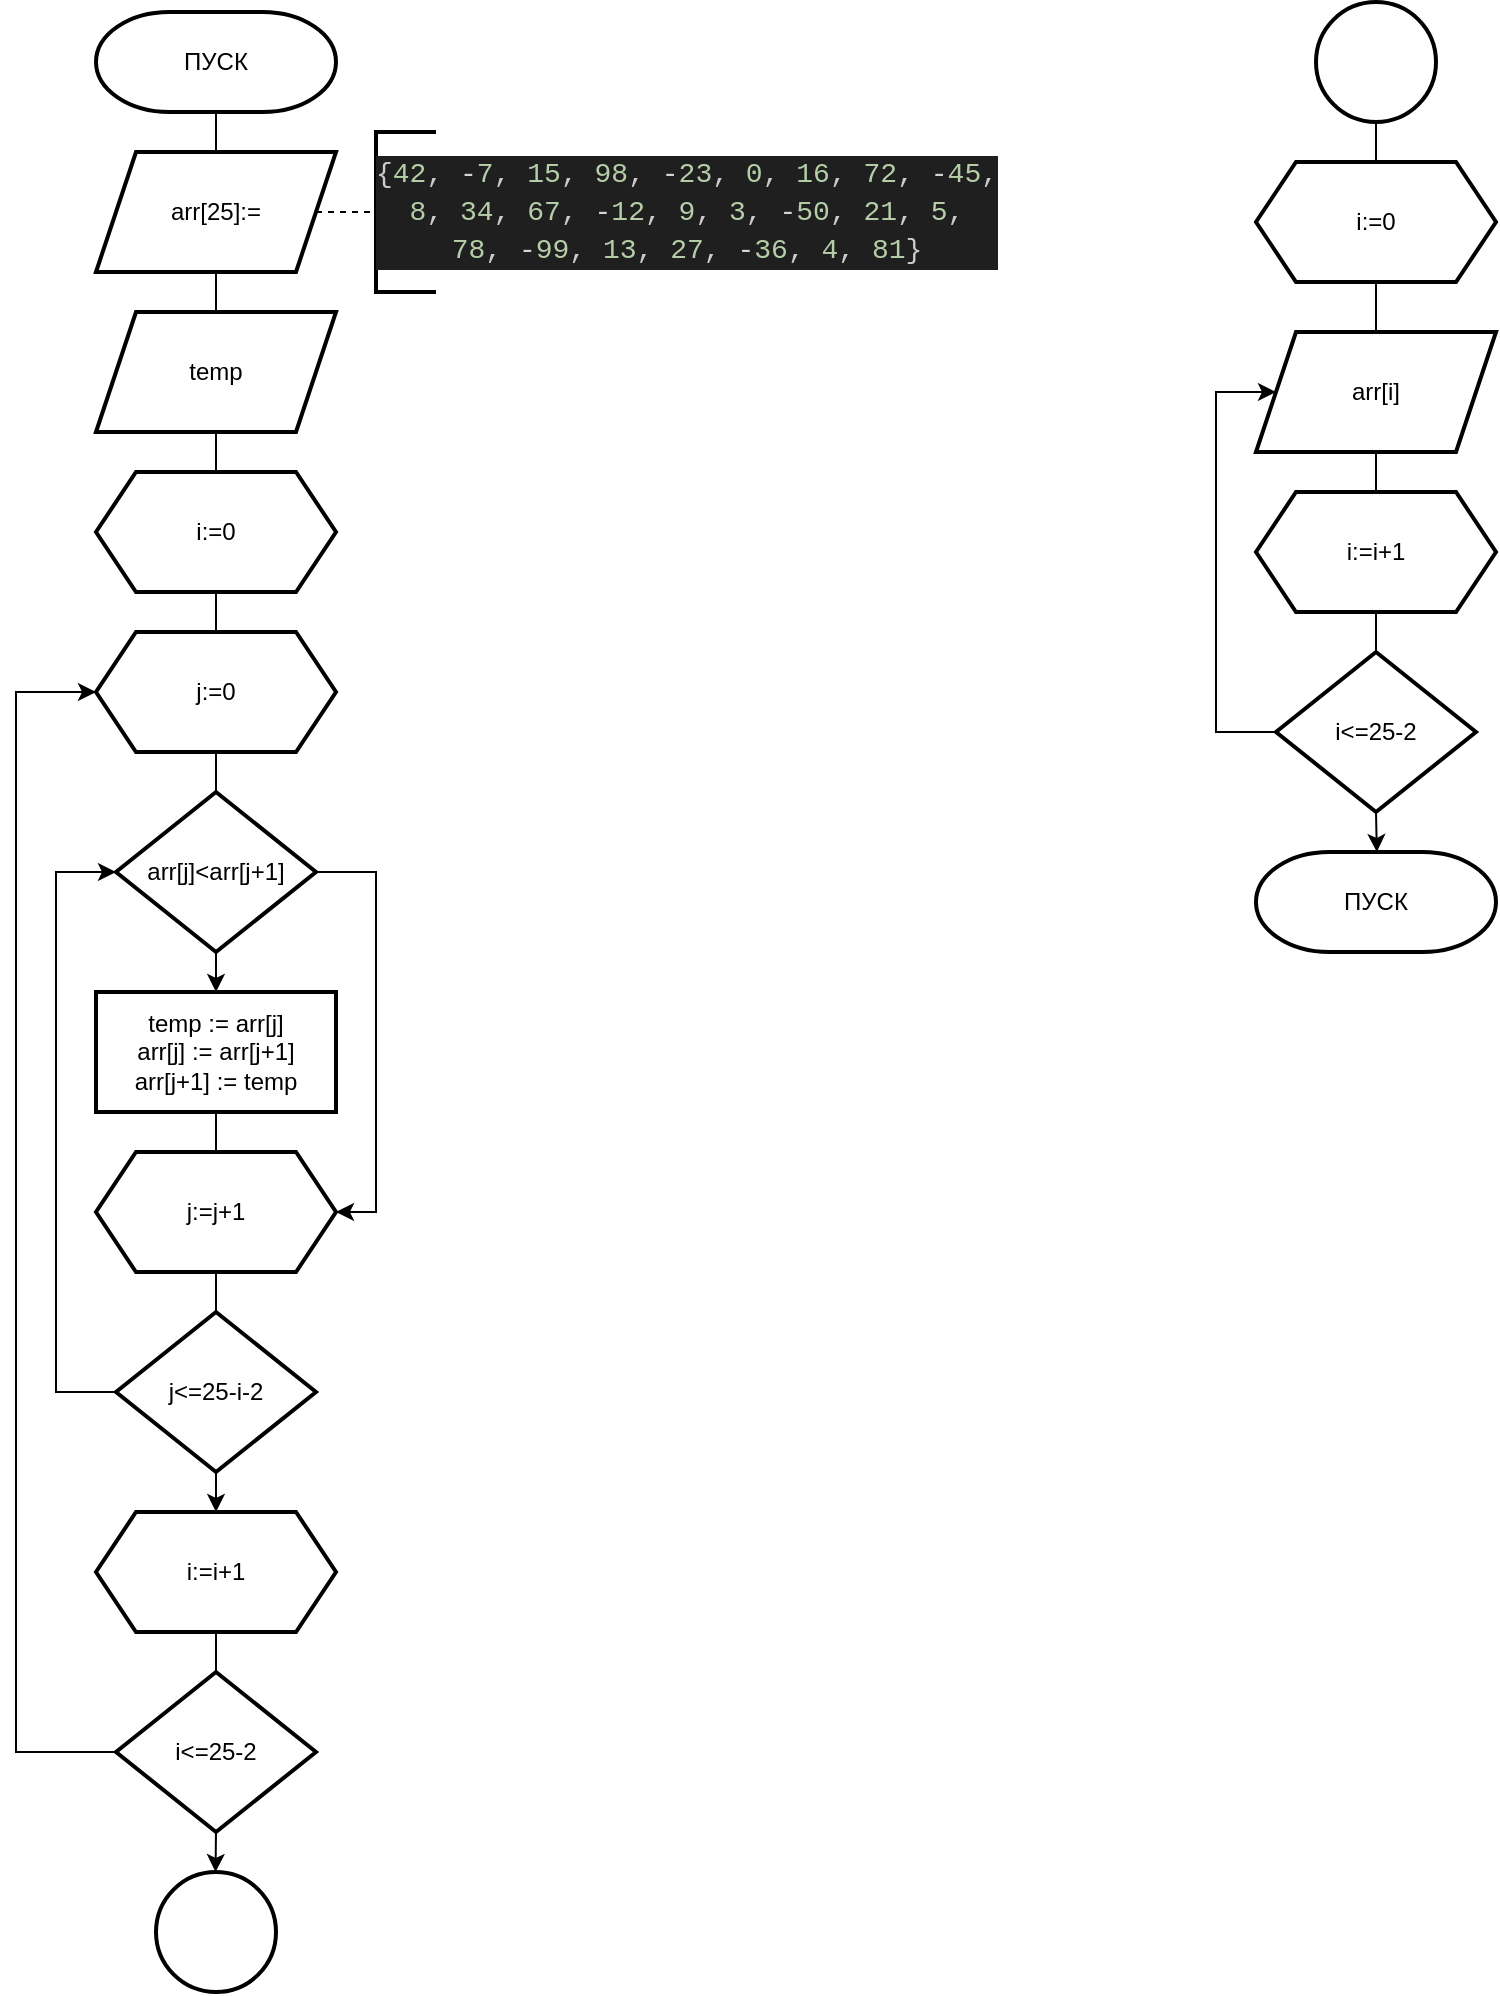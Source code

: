 <mxfile version="24.7.8">
  <diagram name="Страница — 1" id="xleKp4-g4241xo15h8ZU">
    <mxGraphModel dx="1549" dy="956" grid="1" gridSize="10" guides="1" tooltips="1" connect="1" arrows="1" fold="1" page="1" pageScale="1" pageWidth="827" pageHeight="1169" math="0" shadow="0">
      <root>
        <mxCell id="0" />
        <mxCell id="1" parent="0" />
        <mxCell id="gYybM3Zmo2y0A4SfLDxB-6" style="edgeStyle=orthogonalEdgeStyle;rounded=0;orthogonalLoop=1;jettySize=auto;html=1;exitX=0.5;exitY=1;exitDx=0;exitDy=0;exitPerimeter=0;entryX=0.5;entryY=0;entryDx=0;entryDy=0;endArrow=none;endFill=0;" edge="1" parent="1" source="gYybM3Zmo2y0A4SfLDxB-4" target="gYybM3Zmo2y0A4SfLDxB-5">
          <mxGeometry relative="1" as="geometry" />
        </mxCell>
        <mxCell id="gYybM3Zmo2y0A4SfLDxB-4" value="ПУСК" style="strokeWidth=2;html=1;shape=mxgraph.flowchart.terminator;whiteSpace=wrap;" vertex="1" parent="1">
          <mxGeometry x="80" y="30" width="120" height="50" as="geometry" />
        </mxCell>
        <mxCell id="gYybM3Zmo2y0A4SfLDxB-11" style="edgeStyle=orthogonalEdgeStyle;rounded=0;orthogonalLoop=1;jettySize=auto;html=1;exitX=0.5;exitY=1;exitDx=0;exitDy=0;entryX=0.5;entryY=0;entryDx=0;entryDy=0;endArrow=none;endFill=0;" edge="1" parent="1" source="gYybM3Zmo2y0A4SfLDxB-5" target="gYybM3Zmo2y0A4SfLDxB-10">
          <mxGeometry relative="1" as="geometry" />
        </mxCell>
        <mxCell id="gYybM3Zmo2y0A4SfLDxB-5" value="arr[25]:=" style="shape=parallelogram;perimeter=parallelogramPerimeter;whiteSpace=wrap;html=1;fixedSize=1;strokeWidth=2;" vertex="1" parent="1">
          <mxGeometry x="80" y="100" width="120" height="60" as="geometry" />
        </mxCell>
        <mxCell id="gYybM3Zmo2y0A4SfLDxB-7" value="" style="strokeWidth=2;html=1;shape=mxgraph.flowchart.annotation_1;align=left;pointerEvents=1;" vertex="1" parent="1">
          <mxGeometry x="220" y="90" width="30" height="80" as="geometry" />
        </mxCell>
        <mxCell id="gYybM3Zmo2y0A4SfLDxB-8" value="&lt;div style=&quot;color: rgb(204, 204, 204); background-color: rgb(31, 31, 31); font-family: Consolas, &amp;quot;Courier New&amp;quot;, monospace; font-size: 14px; line-height: 19px; white-space-collapse: preserve;&quot;&gt;{&lt;span style=&quot;color: #b5cea8;&quot;&gt;42&lt;/span&gt;, &lt;span style=&quot;color: #d4d4d4;&quot;&gt;-&lt;/span&gt;&lt;span style=&quot;color: #b5cea8;&quot;&gt;7&lt;/span&gt;, &lt;span style=&quot;color: #b5cea8;&quot;&gt;15&lt;/span&gt;, &lt;span style=&quot;color: #b5cea8;&quot;&gt;98&lt;/span&gt;, &lt;span style=&quot;color: #d4d4d4;&quot;&gt;-&lt;/span&gt;&lt;span style=&quot;color: #b5cea8;&quot;&gt;23&lt;/span&gt;, &lt;span style=&quot;color: #b5cea8;&quot;&gt;0&lt;/span&gt;, &lt;span style=&quot;color: #b5cea8;&quot;&gt;16&lt;/span&gt;, &lt;span style=&quot;color: #b5cea8;&quot;&gt;72&lt;/span&gt;, &lt;span style=&quot;color: #d4d4d4;&quot;&gt;-&lt;/span&gt;&lt;span style=&quot;color: #b5cea8;&quot;&gt;45&lt;/span&gt;,&lt;/div&gt;&lt;div style=&quot;color: rgb(204, 204, 204); background-color: rgb(31, 31, 31); font-family: Consolas, &amp;quot;Courier New&amp;quot;, monospace; font-size: 14px; line-height: 19px; white-space-collapse: preserve;&quot;&gt; &lt;span style=&quot;color: #b5cea8;&quot;&gt;8&lt;/span&gt;, &lt;span style=&quot;color: #b5cea8;&quot;&gt;34&lt;/span&gt;, &lt;span style=&quot;color: #b5cea8;&quot;&gt;67&lt;/span&gt;, &lt;span style=&quot;color: #d4d4d4;&quot;&gt;-&lt;/span&gt;&lt;span style=&quot;color: #b5cea8;&quot;&gt;12&lt;/span&gt;, &lt;span style=&quot;color: #b5cea8;&quot;&gt;9&lt;/span&gt;, &lt;span style=&quot;color: #b5cea8;&quot;&gt;3&lt;/span&gt;, &lt;span style=&quot;color: #d4d4d4;&quot;&gt;-&lt;/span&gt;&lt;span style=&quot;color: #b5cea8;&quot;&gt;50&lt;/span&gt;, &lt;span style=&quot;color: #b5cea8;&quot;&gt;21&lt;/span&gt;, &lt;span style=&quot;color: #b5cea8;&quot;&gt;5&lt;/span&gt;, &lt;/div&gt;&lt;div style=&quot;color: rgb(204, 204, 204); background-color: rgb(31, 31, 31); font-family: Consolas, &amp;quot;Courier New&amp;quot;, monospace; font-size: 14px; line-height: 19px; white-space-collapse: preserve;&quot;&gt;&lt;span style=&quot;color: #b5cea8;&quot;&gt;78&lt;/span&gt;, &lt;span style=&quot;color: #d4d4d4;&quot;&gt;-&lt;/span&gt;&lt;span style=&quot;color: #b5cea8;&quot;&gt;99&lt;/span&gt;, &lt;span style=&quot;color: #b5cea8;&quot;&gt;13&lt;/span&gt;, &lt;span style=&quot;color: #b5cea8;&quot;&gt;27&lt;/span&gt;, &lt;span style=&quot;color: #d4d4d4;&quot;&gt;-&lt;/span&gt;&lt;span style=&quot;color: #b5cea8;&quot;&gt;36&lt;/span&gt;, &lt;span style=&quot;color: #b5cea8;&quot;&gt;4&lt;/span&gt;, &lt;span style=&quot;color: #b5cea8;&quot;&gt;81&lt;/span&gt;}&lt;/div&gt;" style="text;html=1;align=center;verticalAlign=middle;resizable=0;points=[];autosize=1;strokeColor=none;fillColor=none;" vertex="1" parent="1">
          <mxGeometry x="220" y="95" width="310" height="70" as="geometry" />
        </mxCell>
        <mxCell id="gYybM3Zmo2y0A4SfLDxB-9" style="edgeStyle=orthogonalEdgeStyle;rounded=0;orthogonalLoop=1;jettySize=auto;html=1;exitX=1;exitY=0.5;exitDx=0;exitDy=0;entryX=0;entryY=0.5;entryDx=0;entryDy=0;entryPerimeter=0;endArrow=none;endFill=0;dashed=1;" edge="1" parent="1" source="gYybM3Zmo2y0A4SfLDxB-5" target="gYybM3Zmo2y0A4SfLDxB-7">
          <mxGeometry relative="1" as="geometry" />
        </mxCell>
        <mxCell id="gYybM3Zmo2y0A4SfLDxB-32" style="edgeStyle=orthogonalEdgeStyle;rounded=0;orthogonalLoop=1;jettySize=auto;html=1;exitX=0.5;exitY=1;exitDx=0;exitDy=0;entryX=0.5;entryY=0;entryDx=0;entryDy=0;endArrow=none;endFill=0;" edge="1" parent="1" source="gYybM3Zmo2y0A4SfLDxB-10" target="gYybM3Zmo2y0A4SfLDxB-12">
          <mxGeometry relative="1" as="geometry" />
        </mxCell>
        <mxCell id="gYybM3Zmo2y0A4SfLDxB-10" value="temp" style="shape=parallelogram;perimeter=parallelogramPerimeter;whiteSpace=wrap;html=1;fixedSize=1;strokeWidth=2;" vertex="1" parent="1">
          <mxGeometry x="80" y="180" width="120" height="60" as="geometry" />
        </mxCell>
        <mxCell id="gYybM3Zmo2y0A4SfLDxB-33" style="edgeStyle=orthogonalEdgeStyle;rounded=0;orthogonalLoop=1;jettySize=auto;html=1;exitX=0.5;exitY=1;exitDx=0;exitDy=0;entryX=0.5;entryY=0;entryDx=0;entryDy=0;endArrow=none;endFill=0;" edge="1" parent="1" source="gYybM3Zmo2y0A4SfLDxB-12" target="gYybM3Zmo2y0A4SfLDxB-13">
          <mxGeometry relative="1" as="geometry" />
        </mxCell>
        <mxCell id="gYybM3Zmo2y0A4SfLDxB-12" value="i:=0" style="shape=hexagon;perimeter=hexagonPerimeter2;whiteSpace=wrap;html=1;fixedSize=1;strokeWidth=2;" vertex="1" parent="1">
          <mxGeometry x="80" y="260" width="120" height="60" as="geometry" />
        </mxCell>
        <mxCell id="gYybM3Zmo2y0A4SfLDxB-31" style="edgeStyle=orthogonalEdgeStyle;rounded=0;orthogonalLoop=1;jettySize=auto;html=1;exitX=0.5;exitY=1;exitDx=0;exitDy=0;entryX=0.5;entryY=0;entryDx=0;entryDy=0;endArrow=none;endFill=0;" edge="1" parent="1" source="gYybM3Zmo2y0A4SfLDxB-13" target="gYybM3Zmo2y0A4SfLDxB-14">
          <mxGeometry relative="1" as="geometry" />
        </mxCell>
        <mxCell id="gYybM3Zmo2y0A4SfLDxB-13" value="j:=0" style="shape=hexagon;perimeter=hexagonPerimeter2;whiteSpace=wrap;html=1;fixedSize=1;strokeWidth=2;" vertex="1" parent="1">
          <mxGeometry x="80" y="340" width="120" height="60" as="geometry" />
        </mxCell>
        <mxCell id="gYybM3Zmo2y0A4SfLDxB-29" style="edgeStyle=orthogonalEdgeStyle;rounded=0;orthogonalLoop=1;jettySize=auto;html=1;exitX=0.5;exitY=1;exitDx=0;exitDy=0;entryX=0.5;entryY=0;entryDx=0;entryDy=0;" edge="1" parent="1" source="gYybM3Zmo2y0A4SfLDxB-14" target="gYybM3Zmo2y0A4SfLDxB-15">
          <mxGeometry relative="1" as="geometry" />
        </mxCell>
        <mxCell id="gYybM3Zmo2y0A4SfLDxB-30" style="edgeStyle=orthogonalEdgeStyle;rounded=0;orthogonalLoop=1;jettySize=auto;html=1;exitX=1;exitY=0.5;exitDx=0;exitDy=0;entryX=1;entryY=0.5;entryDx=0;entryDy=0;" edge="1" parent="1" source="gYybM3Zmo2y0A4SfLDxB-14" target="gYybM3Zmo2y0A4SfLDxB-17">
          <mxGeometry relative="1" as="geometry">
            <Array as="points">
              <mxPoint x="220" y="460" />
              <mxPoint x="220" y="630" />
            </Array>
          </mxGeometry>
        </mxCell>
        <mxCell id="gYybM3Zmo2y0A4SfLDxB-14" value="arr[j]&amp;lt;arr[j+1]" style="rhombus;whiteSpace=wrap;html=1;strokeWidth=2;" vertex="1" parent="1">
          <mxGeometry x="90" y="420" width="100" height="80" as="geometry" />
        </mxCell>
        <mxCell id="gYybM3Zmo2y0A4SfLDxB-34" style="edgeStyle=orthogonalEdgeStyle;rounded=0;orthogonalLoop=1;jettySize=auto;html=1;exitX=0.5;exitY=1;exitDx=0;exitDy=0;entryX=0.5;entryY=0;entryDx=0;entryDy=0;endArrow=none;endFill=0;" edge="1" parent="1" source="gYybM3Zmo2y0A4SfLDxB-15" target="gYybM3Zmo2y0A4SfLDxB-17">
          <mxGeometry relative="1" as="geometry" />
        </mxCell>
        <mxCell id="gYybM3Zmo2y0A4SfLDxB-15" value="temp := arr[j]&lt;div&gt;arr[j] := arr[j+1]&lt;/div&gt;&lt;div&gt;arr[j+1] := temp&lt;/div&gt;" style="rounded=0;whiteSpace=wrap;html=1;strokeWidth=2;" vertex="1" parent="1">
          <mxGeometry x="80" y="520" width="120" height="60" as="geometry" />
        </mxCell>
        <mxCell id="gYybM3Zmo2y0A4SfLDxB-35" style="edgeStyle=orthogonalEdgeStyle;rounded=0;orthogonalLoop=1;jettySize=auto;html=1;exitX=0.5;exitY=1;exitDx=0;exitDy=0;endArrow=none;endFill=0;" edge="1" parent="1" source="gYybM3Zmo2y0A4SfLDxB-17" target="gYybM3Zmo2y0A4SfLDxB-20">
          <mxGeometry relative="1" as="geometry" />
        </mxCell>
        <mxCell id="gYybM3Zmo2y0A4SfLDxB-17" value="j:=j+1" style="shape=hexagon;perimeter=hexagonPerimeter2;whiteSpace=wrap;html=1;fixedSize=1;strokeWidth=2;" vertex="1" parent="1">
          <mxGeometry x="80" y="600" width="120" height="60" as="geometry" />
        </mxCell>
        <mxCell id="gYybM3Zmo2y0A4SfLDxB-36" style="edgeStyle=orthogonalEdgeStyle;rounded=0;orthogonalLoop=1;jettySize=auto;html=1;exitX=0.5;exitY=1;exitDx=0;exitDy=0;entryX=0.5;entryY=0;entryDx=0;entryDy=0;endArrow=none;endFill=0;" edge="1" parent="1" source="gYybM3Zmo2y0A4SfLDxB-18" target="gYybM3Zmo2y0A4SfLDxB-21">
          <mxGeometry relative="1" as="geometry" />
        </mxCell>
        <mxCell id="gYybM3Zmo2y0A4SfLDxB-18" value="i:=i+1" style="shape=hexagon;perimeter=hexagonPerimeter2;whiteSpace=wrap;html=1;fixedSize=1;strokeWidth=2;" vertex="1" parent="1">
          <mxGeometry x="80" y="780" width="120" height="60" as="geometry" />
        </mxCell>
        <mxCell id="gYybM3Zmo2y0A4SfLDxB-25" style="edgeStyle=orthogonalEdgeStyle;rounded=0;orthogonalLoop=1;jettySize=auto;html=1;exitX=0.5;exitY=1;exitDx=0;exitDy=0;entryX=0.5;entryY=0;entryDx=0;entryDy=0;" edge="1" parent="1" source="gYybM3Zmo2y0A4SfLDxB-20" target="gYybM3Zmo2y0A4SfLDxB-18">
          <mxGeometry relative="1" as="geometry" />
        </mxCell>
        <mxCell id="gYybM3Zmo2y0A4SfLDxB-28" style="edgeStyle=orthogonalEdgeStyle;rounded=0;orthogonalLoop=1;jettySize=auto;html=1;exitX=0;exitY=0.5;exitDx=0;exitDy=0;entryX=0;entryY=0.5;entryDx=0;entryDy=0;" edge="1" parent="1" source="gYybM3Zmo2y0A4SfLDxB-20" target="gYybM3Zmo2y0A4SfLDxB-14">
          <mxGeometry relative="1" as="geometry">
            <Array as="points">
              <mxPoint x="60" y="720" />
              <mxPoint x="60" y="460" />
            </Array>
          </mxGeometry>
        </mxCell>
        <mxCell id="gYybM3Zmo2y0A4SfLDxB-20" value="j&amp;lt;=25-i-2" style="rhombus;whiteSpace=wrap;html=1;strokeWidth=2;" vertex="1" parent="1">
          <mxGeometry x="90" y="680" width="100" height="80" as="geometry" />
        </mxCell>
        <mxCell id="gYybM3Zmo2y0A4SfLDxB-26" style="edgeStyle=orthogonalEdgeStyle;rounded=0;orthogonalLoop=1;jettySize=auto;html=1;exitX=0;exitY=0.5;exitDx=0;exitDy=0;entryX=0;entryY=0.5;entryDx=0;entryDy=0;" edge="1" parent="1" source="gYybM3Zmo2y0A4SfLDxB-21" target="gYybM3Zmo2y0A4SfLDxB-13">
          <mxGeometry relative="1" as="geometry">
            <Array as="points">
              <mxPoint x="40" y="900" />
              <mxPoint x="40" y="370" />
            </Array>
          </mxGeometry>
        </mxCell>
        <mxCell id="gYybM3Zmo2y0A4SfLDxB-27" style="edgeStyle=orthogonalEdgeStyle;rounded=0;orthogonalLoop=1;jettySize=auto;html=1;exitX=0.5;exitY=1;exitDx=0;exitDy=0;" edge="1" parent="1" source="gYybM3Zmo2y0A4SfLDxB-21">
          <mxGeometry relative="1" as="geometry">
            <mxPoint x="139.765" y="960" as="targetPoint" />
          </mxGeometry>
        </mxCell>
        <mxCell id="gYybM3Zmo2y0A4SfLDxB-21" value="i&amp;lt;=25-2" style="rhombus;whiteSpace=wrap;html=1;strokeWidth=2;" vertex="1" parent="1">
          <mxGeometry x="90" y="860" width="100" height="80" as="geometry" />
        </mxCell>
        <mxCell id="gYybM3Zmo2y0A4SfLDxB-38" value="" style="ellipse;whiteSpace=wrap;html=1;aspect=fixed;strokeWidth=2;" vertex="1" parent="1">
          <mxGeometry x="110" y="960" width="60" height="60" as="geometry" />
        </mxCell>
        <mxCell id="gYybM3Zmo2y0A4SfLDxB-41" style="edgeStyle=orthogonalEdgeStyle;rounded=0;orthogonalLoop=1;jettySize=auto;html=1;exitX=0.5;exitY=1;exitDx=0;exitDy=0;entryX=0.5;entryY=0;entryDx=0;entryDy=0;endArrow=none;endFill=0;" edge="1" parent="1" source="gYybM3Zmo2y0A4SfLDxB-39" target="gYybM3Zmo2y0A4SfLDxB-40">
          <mxGeometry relative="1" as="geometry" />
        </mxCell>
        <mxCell id="gYybM3Zmo2y0A4SfLDxB-39" value="" style="ellipse;whiteSpace=wrap;html=1;aspect=fixed;strokeWidth=2;" vertex="1" parent="1">
          <mxGeometry x="690" y="25" width="60" height="60" as="geometry" />
        </mxCell>
        <mxCell id="gYybM3Zmo2y0A4SfLDxB-44" style="edgeStyle=orthogonalEdgeStyle;rounded=0;orthogonalLoop=1;jettySize=auto;html=1;exitX=0.5;exitY=1;exitDx=0;exitDy=0;entryX=0.5;entryY=0;entryDx=0;entryDy=0;endArrow=none;endFill=0;" edge="1" parent="1" source="gYybM3Zmo2y0A4SfLDxB-40" target="gYybM3Zmo2y0A4SfLDxB-42">
          <mxGeometry relative="1" as="geometry" />
        </mxCell>
        <mxCell id="gYybM3Zmo2y0A4SfLDxB-40" value="i:=0" style="shape=hexagon;perimeter=hexagonPerimeter2;whiteSpace=wrap;html=1;fixedSize=1;strokeWidth=2;" vertex="1" parent="1">
          <mxGeometry x="660" y="105" width="120" height="60" as="geometry" />
        </mxCell>
        <mxCell id="gYybM3Zmo2y0A4SfLDxB-45" style="edgeStyle=orthogonalEdgeStyle;rounded=0;orthogonalLoop=1;jettySize=auto;html=1;exitX=0.5;exitY=1;exitDx=0;exitDy=0;endArrow=none;endFill=0;" edge="1" parent="1" source="gYybM3Zmo2y0A4SfLDxB-42" target="gYybM3Zmo2y0A4SfLDxB-43">
          <mxGeometry relative="1" as="geometry" />
        </mxCell>
        <mxCell id="gYybM3Zmo2y0A4SfLDxB-42" value="arr[i]" style="shape=parallelogram;perimeter=parallelogramPerimeter;whiteSpace=wrap;html=1;fixedSize=1;strokeWidth=2;" vertex="1" parent="1">
          <mxGeometry x="660" y="190" width="120" height="60" as="geometry" />
        </mxCell>
        <mxCell id="gYybM3Zmo2y0A4SfLDxB-48" style="edgeStyle=orthogonalEdgeStyle;rounded=0;orthogonalLoop=1;jettySize=auto;html=1;exitX=0.5;exitY=1;exitDx=0;exitDy=0;entryX=0.5;entryY=0;entryDx=0;entryDy=0;endArrow=none;endFill=0;" edge="1" parent="1" source="gYybM3Zmo2y0A4SfLDxB-43" target="gYybM3Zmo2y0A4SfLDxB-47">
          <mxGeometry relative="1" as="geometry" />
        </mxCell>
        <mxCell id="gYybM3Zmo2y0A4SfLDxB-43" value="i:=i+1" style="shape=hexagon;perimeter=hexagonPerimeter2;whiteSpace=wrap;html=1;fixedSize=1;strokeWidth=2;" vertex="1" parent="1">
          <mxGeometry x="660" y="270" width="120" height="60" as="geometry" />
        </mxCell>
        <mxCell id="gYybM3Zmo2y0A4SfLDxB-49" style="edgeStyle=orthogonalEdgeStyle;rounded=0;orthogonalLoop=1;jettySize=auto;html=1;exitX=0;exitY=0.5;exitDx=0;exitDy=0;entryX=0;entryY=0.5;entryDx=0;entryDy=0;" edge="1" parent="1" source="gYybM3Zmo2y0A4SfLDxB-47" target="gYybM3Zmo2y0A4SfLDxB-42">
          <mxGeometry relative="1" as="geometry">
            <Array as="points">
              <mxPoint x="640" y="390" />
              <mxPoint x="640" y="220" />
            </Array>
          </mxGeometry>
        </mxCell>
        <mxCell id="gYybM3Zmo2y0A4SfLDxB-50" style="edgeStyle=orthogonalEdgeStyle;rounded=0;orthogonalLoop=1;jettySize=auto;html=1;exitX=0.5;exitY=1;exitDx=0;exitDy=0;" edge="1" parent="1" source="gYybM3Zmo2y0A4SfLDxB-47">
          <mxGeometry relative="1" as="geometry">
            <mxPoint x="720.429" y="450" as="targetPoint" />
          </mxGeometry>
        </mxCell>
        <mxCell id="gYybM3Zmo2y0A4SfLDxB-47" value="i&amp;lt;=25-2" style="rhombus;whiteSpace=wrap;html=1;strokeWidth=2;" vertex="1" parent="1">
          <mxGeometry x="670" y="350" width="100" height="80" as="geometry" />
        </mxCell>
        <mxCell id="gYybM3Zmo2y0A4SfLDxB-51" value="ПУСК" style="strokeWidth=2;html=1;shape=mxgraph.flowchart.terminator;whiteSpace=wrap;" vertex="1" parent="1">
          <mxGeometry x="660" y="450" width="120" height="50" as="geometry" />
        </mxCell>
      </root>
    </mxGraphModel>
  </diagram>
</mxfile>

